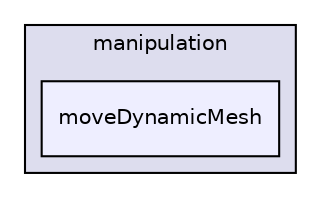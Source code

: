 digraph "applications/utilities/mesh/manipulation/moveDynamicMesh" {
  bgcolor=transparent;
  compound=true
  node [ fontsize="10", fontname="Helvetica"];
  edge [ labelfontsize="10", labelfontname="Helvetica"];
  subgraph clusterdir_15449a1ef4a09517cc5e2efa6b11565e {
    graph [ bgcolor="#ddddee", pencolor="black", label="manipulation" fontname="Helvetica", fontsize="10", URL="dir_15449a1ef4a09517cc5e2efa6b11565e.html"]
  dir_db65e5d3be25a80ad7c224a72f1f73bc [shape=box, label="moveDynamicMesh", style="filled", fillcolor="#eeeeff", pencolor="black", URL="dir_db65e5d3be25a80ad7c224a72f1f73bc.html"];
  }
}
